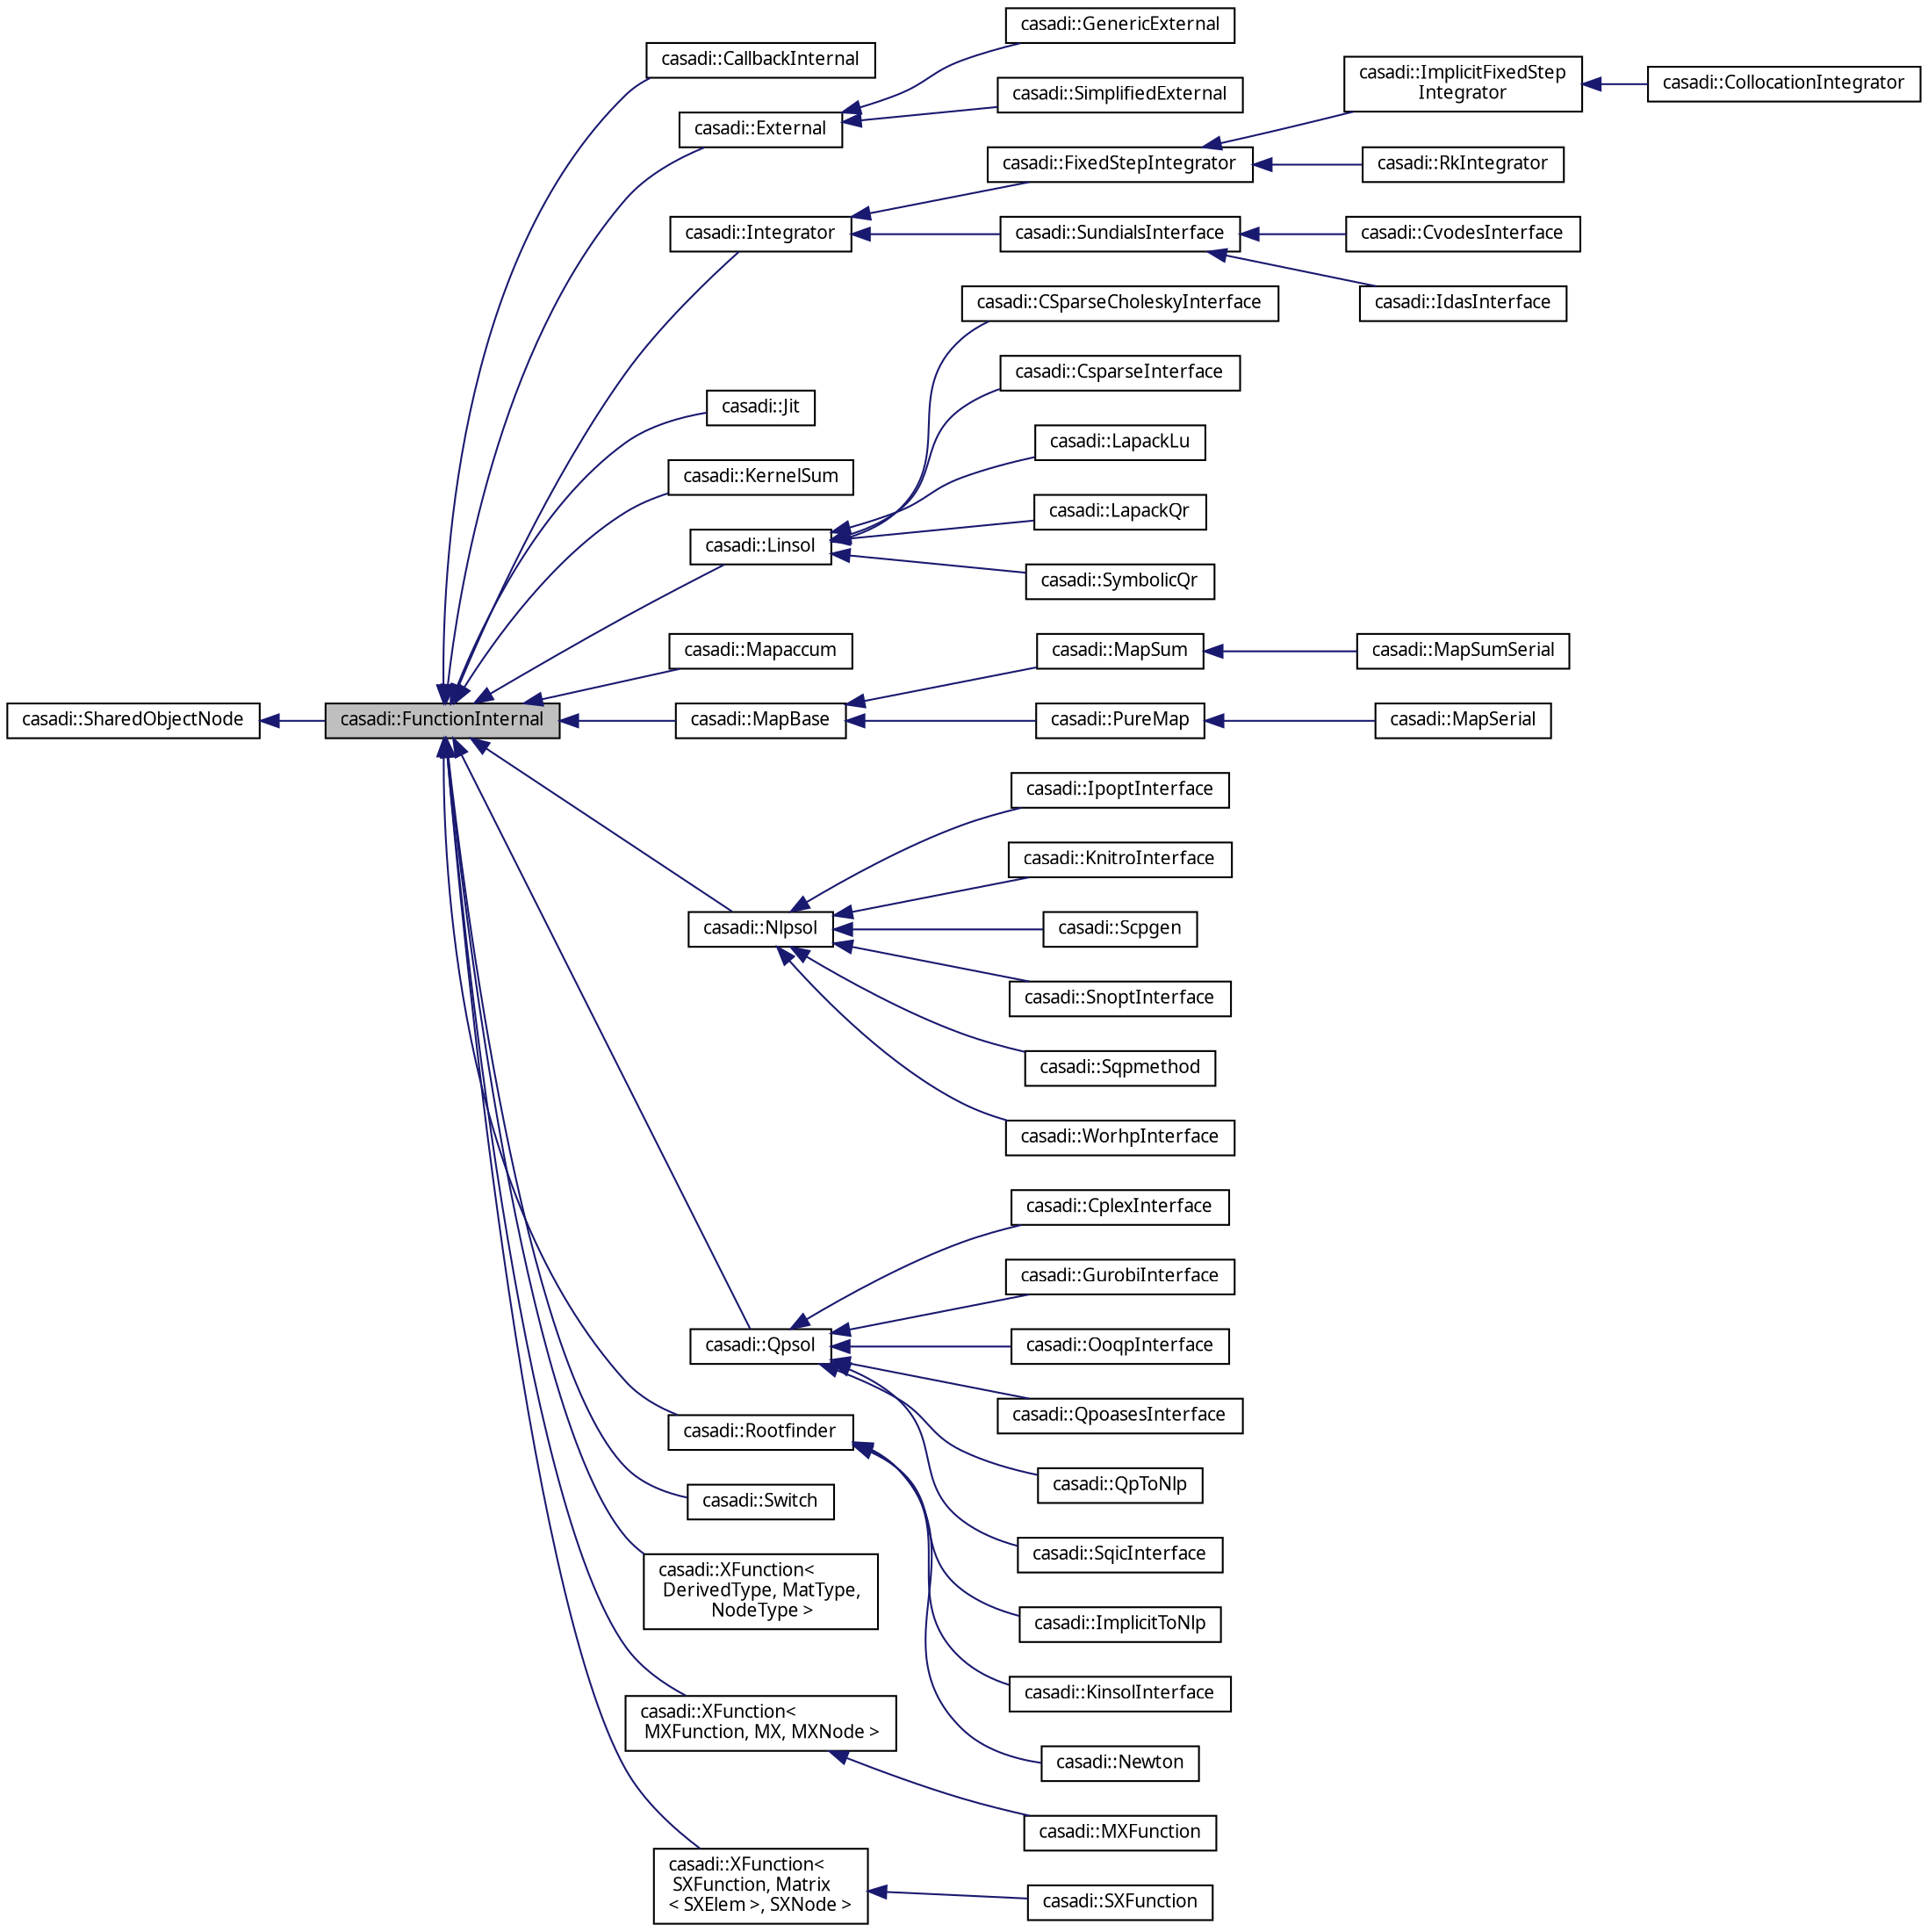 digraph "casadi::FunctionInternal"
{
  edge [fontname="FreeSans.ttf",fontsize="10",labelfontname="FreeSans.ttf",labelfontsize="10"];
  node [fontname="FreeSans.ttf",fontsize="10",shape=record];
  rankdir="LR";
  Node1 [label="casadi::FunctionInternal",height=0.2,width=0.4,color="black", fillcolor="grey75", style="filled", fontcolor="black"];
  Node2 -> Node1 [dir="back",color="midnightblue",fontsize="10",style="solid",fontname="FreeSans.ttf"];
  Node2 [label="casadi::SharedObjectNode",height=0.2,width=0.4,color="black", fillcolor="white", style="filled",URL="$d9/dd3/classcasadi_1_1SharedObjectNode.html"];
  Node1 -> Node3 [dir="back",color="midnightblue",fontsize="10",style="solid",fontname="FreeSans.ttf"];
  Node3 [label="casadi::CallbackInternal",height=0.2,width=0.4,color="black", fillcolor="white", style="filled",URL="$df/d13/classcasadi_1_1CallbackInternal.html"];
  Node1 -> Node4 [dir="back",color="midnightblue",fontsize="10",style="solid",fontname="FreeSans.ttf"];
  Node4 [label="casadi::External",height=0.2,width=0.4,color="black", fillcolor="white", style="filled",URL="$d8/db5/classcasadi_1_1External.html"];
  Node4 -> Node5 [dir="back",color="midnightblue",fontsize="10",style="solid",fontname="FreeSans.ttf"];
  Node5 [label="casadi::GenericExternal",height=0.2,width=0.4,color="black", fillcolor="white", style="filled",URL="$de/de8/classcasadi_1_1GenericExternal.html"];
  Node4 -> Node6 [dir="back",color="midnightblue",fontsize="10",style="solid",fontname="FreeSans.ttf"];
  Node6 [label="casadi::SimplifiedExternal",height=0.2,width=0.4,color="black", fillcolor="white", style="filled",URL="$d4/dfb/classcasadi_1_1SimplifiedExternal.html"];
  Node1 -> Node7 [dir="back",color="midnightblue",fontsize="10",style="solid",fontname="FreeSans.ttf"];
  Node7 [label="casadi::Integrator",height=0.2,width=0.4,color="black", fillcolor="white", style="filled",URL="$db/d3d/classcasadi_1_1Integrator.html",tooltip="Internal storage for integrator related data. "];
  Node7 -> Node8 [dir="back",color="midnightblue",fontsize="10",style="solid",fontname="FreeSans.ttf"];
  Node8 [label="casadi::FixedStepIntegrator",height=0.2,width=0.4,color="black", fillcolor="white", style="filled",URL="$da/da8/classcasadi_1_1FixedStepIntegrator.html"];
  Node8 -> Node9 [dir="back",color="midnightblue",fontsize="10",style="solid",fontname="FreeSans.ttf"];
  Node9 [label="casadi::ImplicitFixedStep\lIntegrator",height=0.2,width=0.4,color="black", fillcolor="white", style="filled",URL="$d8/d7b/classcasadi_1_1ImplicitFixedStepIntegrator.html"];
  Node9 -> Node10 [dir="back",color="midnightblue",fontsize="10",style="solid",fontname="FreeSans.ttf"];
  Node10 [label="casadi::CollocationIntegrator",height=0.2,width=0.4,color="black", fillcolor="white", style="filled",URL="$d1/d2f/classcasadi_1_1CollocationIntegrator.html",tooltip="&#39;collocation&#39; plugin for Integrator "];
  Node8 -> Node11 [dir="back",color="midnightblue",fontsize="10",style="solid",fontname="FreeSans.ttf"];
  Node11 [label="casadi::RkIntegrator",height=0.2,width=0.4,color="black", fillcolor="white", style="filled",URL="$d6/d6e/classcasadi_1_1RkIntegrator.html",tooltip="&#39;rk&#39; plugin for Integrator "];
  Node7 -> Node12 [dir="back",color="midnightblue",fontsize="10",style="solid",fontname="FreeSans.ttf"];
  Node12 [label="casadi::SundialsInterface",height=0.2,width=0.4,color="black", fillcolor="white", style="filled",URL="$d6/d90/classcasadi_1_1SundialsInterface.html"];
  Node12 -> Node13 [dir="back",color="midnightblue",fontsize="10",style="solid",fontname="FreeSans.ttf"];
  Node13 [label="casadi::CvodesInterface",height=0.2,width=0.4,color="black", fillcolor="white", style="filled",URL="$d2/d5f/classcasadi_1_1CvodesInterface.html",tooltip="&#39;cvodes&#39; plugin for Integrator "];
  Node12 -> Node14 [dir="back",color="midnightblue",fontsize="10",style="solid",fontname="FreeSans.ttf"];
  Node14 [label="casadi::IdasInterface",height=0.2,width=0.4,color="black", fillcolor="white", style="filled",URL="$d2/d52/classcasadi_1_1IdasInterface.html",tooltip="&#39;idas&#39; plugin for Integrator "];
  Node1 -> Node15 [dir="back",color="midnightblue",fontsize="10",style="solid",fontname="FreeSans.ttf"];
  Node15 [label="casadi::Jit",height=0.2,width=0.4,color="black", fillcolor="white", style="filled",URL="$dd/d54/classcasadi_1_1Jit.html"];
  Node1 -> Node16 [dir="back",color="midnightblue",fontsize="10",style="solid",fontname="FreeSans.ttf"];
  Node16 [label="casadi::KernelSum",height=0.2,width=0.4,color="black", fillcolor="white", style="filled",URL="$dd/db9/classcasadi_1_1KernelSum.html"];
  Node1 -> Node17 [dir="back",color="midnightblue",fontsize="10",style="solid",fontname="FreeSans.ttf"];
  Node17 [label="casadi::Linsol",height=0.2,width=0.4,color="black", fillcolor="white", style="filled",URL="$d5/d08/classcasadi_1_1Linsol.html"];
  Node17 -> Node18 [dir="back",color="midnightblue",fontsize="10",style="solid",fontname="FreeSans.ttf"];
  Node18 [label="casadi::CSparseCholeskyInterface",height=0.2,width=0.4,color="black", fillcolor="white", style="filled",URL="$de/dd2/classcasadi_1_1CSparseCholeskyInterface.html",tooltip="&#39;csparsecholesky&#39; plugin for Linsol "];
  Node17 -> Node19 [dir="back",color="midnightblue",fontsize="10",style="solid",fontname="FreeSans.ttf"];
  Node19 [label="casadi::CsparseInterface",height=0.2,width=0.4,color="black", fillcolor="white", style="filled",URL="$db/d12/classcasadi_1_1CsparseInterface.html",tooltip="&#39;csparse&#39; plugin for Linsol "];
  Node17 -> Node20 [dir="back",color="midnightblue",fontsize="10",style="solid",fontname="FreeSans.ttf"];
  Node20 [label="casadi::LapackLu",height=0.2,width=0.4,color="black", fillcolor="white", style="filled",URL="$db/d6e/classcasadi_1_1LapackLu.html",tooltip="&#39;lapacklu&#39; plugin for Linsol "];
  Node17 -> Node21 [dir="back",color="midnightblue",fontsize="10",style="solid",fontname="FreeSans.ttf"];
  Node21 [label="casadi::LapackQr",height=0.2,width=0.4,color="black", fillcolor="white", style="filled",URL="$d6/d45/classcasadi_1_1LapackQr.html",tooltip="&#39;lapackqr&#39; plugin for Linsol "];
  Node17 -> Node22 [dir="back",color="midnightblue",fontsize="10",style="solid",fontname="FreeSans.ttf"];
  Node22 [label="casadi::SymbolicQr",height=0.2,width=0.4,color="black", fillcolor="white", style="filled",URL="$d1/d15/classcasadi_1_1SymbolicQr.html",tooltip="&#39;symbolicqr&#39; plugin for Linsol "];
  Node1 -> Node23 [dir="back",color="midnightblue",fontsize="10",style="solid",fontname="FreeSans.ttf"];
  Node23 [label="casadi::Mapaccum",height=0.2,width=0.4,color="black", fillcolor="white", style="filled",URL="$da/d4b/classcasadi_1_1Mapaccum.html"];
  Node1 -> Node24 [dir="back",color="midnightblue",fontsize="10",style="solid",fontname="FreeSans.ttf"];
  Node24 [label="casadi::MapBase",height=0.2,width=0.4,color="black", fillcolor="white", style="filled",URL="$de/d7d/classcasadi_1_1MapBase.html"];
  Node24 -> Node25 [dir="back",color="midnightblue",fontsize="10",style="solid",fontname="FreeSans.ttf"];
  Node25 [label="casadi::MapSum",height=0.2,width=0.4,color="black", fillcolor="white", style="filled",URL="$d1/da7/classcasadi_1_1MapSum.html"];
  Node25 -> Node26 [dir="back",color="midnightblue",fontsize="10",style="solid",fontname="FreeSans.ttf"];
  Node26 [label="casadi::MapSumSerial",height=0.2,width=0.4,color="black", fillcolor="white", style="filled",URL="$d1/d41/classcasadi_1_1MapSumSerial.html"];
  Node24 -> Node27 [dir="back",color="midnightblue",fontsize="10",style="solid",fontname="FreeSans.ttf"];
  Node27 [label="casadi::PureMap",height=0.2,width=0.4,color="black", fillcolor="white", style="filled",URL="$de/d75/classcasadi_1_1PureMap.html"];
  Node27 -> Node28 [dir="back",color="midnightblue",fontsize="10",style="solid",fontname="FreeSans.ttf"];
  Node28 [label="casadi::MapSerial",height=0.2,width=0.4,color="black", fillcolor="white", style="filled",URL="$d8/da9/classcasadi_1_1MapSerial.html"];
  Node1 -> Node29 [dir="back",color="midnightblue",fontsize="10",style="solid",fontname="FreeSans.ttf"];
  Node29 [label="casadi::Nlpsol",height=0.2,width=0.4,color="black", fillcolor="white", style="filled",URL="$d8/dc2/classcasadi_1_1Nlpsol.html",tooltip="NLP solver storage class. "];
  Node29 -> Node30 [dir="back",color="midnightblue",fontsize="10",style="solid",fontname="FreeSans.ttf"];
  Node30 [label="casadi::IpoptInterface",height=0.2,width=0.4,color="black", fillcolor="white", style="filled",URL="$d7/d2f/classcasadi_1_1IpoptInterface.html",tooltip="&#39;ipopt&#39; plugin for Nlpsol "];
  Node29 -> Node31 [dir="back",color="midnightblue",fontsize="10",style="solid",fontname="FreeSans.ttf"];
  Node31 [label="casadi::KnitroInterface",height=0.2,width=0.4,color="black", fillcolor="white", style="filled",URL="$db/dba/classcasadi_1_1KnitroInterface.html",tooltip="&#39;knitro&#39; plugin for Nlpsol "];
  Node29 -> Node32 [dir="back",color="midnightblue",fontsize="10",style="solid",fontname="FreeSans.ttf"];
  Node32 [label="casadi::Scpgen",height=0.2,width=0.4,color="black", fillcolor="white", style="filled",URL="$d6/dd8/classcasadi_1_1Scpgen.html",tooltip="&#39;scpgen&#39; plugin for Nlpsol "];
  Node29 -> Node33 [dir="back",color="midnightblue",fontsize="10",style="solid",fontname="FreeSans.ttf"];
  Node33 [label="casadi::SnoptInterface",height=0.2,width=0.4,color="black", fillcolor="white", style="filled",URL="$d8/d05/classcasadi_1_1SnoptInterface.html",tooltip="&#39;snopt&#39; plugin for Nlpsol "];
  Node29 -> Node34 [dir="back",color="midnightblue",fontsize="10",style="solid",fontname="FreeSans.ttf"];
  Node34 [label="casadi::Sqpmethod",height=0.2,width=0.4,color="black", fillcolor="white", style="filled",URL="$d8/dad/classcasadi_1_1Sqpmethod.html",tooltip="&#39;sqpmethod&#39; plugin for Nlpsol "];
  Node29 -> Node35 [dir="back",color="midnightblue",fontsize="10",style="solid",fontname="FreeSans.ttf"];
  Node35 [label="casadi::WorhpInterface",height=0.2,width=0.4,color="black", fillcolor="white", style="filled",URL="$d5/d79/classcasadi_1_1WorhpInterface.html",tooltip="&#39;worhp&#39; plugin for Nlpsol "];
  Node1 -> Node36 [dir="back",color="midnightblue",fontsize="10",style="solid",fontname="FreeSans.ttf"];
  Node36 [label="casadi::Qpsol",height=0.2,width=0.4,color="black", fillcolor="white", style="filled",URL="$d4/d85/classcasadi_1_1Qpsol.html",tooltip="Internal class. "];
  Node36 -> Node37 [dir="back",color="midnightblue",fontsize="10",style="solid",fontname="FreeSans.ttf"];
  Node37 [label="casadi::CplexInterface",height=0.2,width=0.4,color="black", fillcolor="white", style="filled",URL="$d3/d93/classcasadi_1_1CplexInterface.html",tooltip="&#39;cplex&#39; plugin for Qpsol "];
  Node36 -> Node38 [dir="back",color="midnightblue",fontsize="10",style="solid",fontname="FreeSans.ttf"];
  Node38 [label="casadi::GurobiInterface",height=0.2,width=0.4,color="black", fillcolor="white", style="filled",URL="$de/d8c/classcasadi_1_1GurobiInterface.html",tooltip="&#39;gurobi&#39; plugin for Qpsol "];
  Node36 -> Node39 [dir="back",color="midnightblue",fontsize="10",style="solid",fontname="FreeSans.ttf"];
  Node39 [label="casadi::OoqpInterface",height=0.2,width=0.4,color="black", fillcolor="white", style="filled",URL="$db/dbb/classcasadi_1_1OoqpInterface.html",tooltip="&#39;ooqp&#39; plugin for Qpsol "];
  Node36 -> Node40 [dir="back",color="midnightblue",fontsize="10",style="solid",fontname="FreeSans.ttf"];
  Node40 [label="casadi::QpoasesInterface",height=0.2,width=0.4,color="black", fillcolor="white", style="filled",URL="$d5/d43/classcasadi_1_1QpoasesInterface.html",tooltip="&#39;qpoases&#39; plugin for Qpsol "];
  Node36 -> Node41 [dir="back",color="midnightblue",fontsize="10",style="solid",fontname="FreeSans.ttf"];
  Node41 [label="casadi::QpToNlp",height=0.2,width=0.4,color="black", fillcolor="white", style="filled",URL="$dd/dd9/classcasadi_1_1QpToNlp.html",tooltip="&#39;nlp&#39; plugin for Qpsol "];
  Node36 -> Node42 [dir="back",color="midnightblue",fontsize="10",style="solid",fontname="FreeSans.ttf"];
  Node42 [label="casadi::SqicInterface",height=0.2,width=0.4,color="black", fillcolor="white", style="filled",URL="$df/d48/classcasadi_1_1SqicInterface.html",tooltip="&#39;sqic&#39; plugin for Qpsol "];
  Node1 -> Node43 [dir="back",color="midnightblue",fontsize="10",style="solid",fontname="FreeSans.ttf"];
  Node43 [label="casadi::Rootfinder",height=0.2,width=0.4,color="black", fillcolor="white", style="filled",URL="$d4/d10/classcasadi_1_1Rootfinder.html",tooltip="Internal class. "];
  Node43 -> Node44 [dir="back",color="midnightblue",fontsize="10",style="solid",fontname="FreeSans.ttf"];
  Node44 [label="casadi::ImplicitToNlp",height=0.2,width=0.4,color="black", fillcolor="white", style="filled",URL="$d5/d7e/classcasadi_1_1ImplicitToNlp.html",tooltip="&#39;nlp&#39; plugin for Rootfinder "];
  Node43 -> Node45 [dir="back",color="midnightblue",fontsize="10",style="solid",fontname="FreeSans.ttf"];
  Node45 [label="casadi::KinsolInterface",height=0.2,width=0.4,color="black", fillcolor="white", style="filled",URL="$d6/def/classcasadi_1_1KinsolInterface.html",tooltip="&#39;kinsol&#39; plugin for Rootfinder "];
  Node43 -> Node46 [dir="back",color="midnightblue",fontsize="10",style="solid",fontname="FreeSans.ttf"];
  Node46 [label="casadi::Newton",height=0.2,width=0.4,color="black", fillcolor="white", style="filled",URL="$dd/d69/classcasadi_1_1Newton.html",tooltip="&#39;newton&#39; plugin for Rootfinder "];
  Node1 -> Node47 [dir="back",color="midnightblue",fontsize="10",style="solid",fontname="FreeSans.ttf"];
  Node47 [label="casadi::Switch",height=0.2,width=0.4,color="black", fillcolor="white", style="filled",URL="$d5/da2/classcasadi_1_1Switch.html"];
  Node1 -> Node48 [dir="back",color="midnightblue",fontsize="10",style="solid",fontname="FreeSans.ttf"];
  Node48 [label="casadi::XFunction\<\l DerivedType, MatType,\l NodeType \>",height=0.2,width=0.4,color="black", fillcolor="white", style="filled",URL="$d7/d72/classcasadi_1_1XFunction.html",tooltip="Internal node class for the base class of SXFunction and MXFunction (lacks a public counterpart) The ..."];
  Node1 -> Node49 [dir="back",color="midnightblue",fontsize="10",style="solid",fontname="FreeSans.ttf"];
  Node49 [label="casadi::XFunction\<\l MXFunction, MX, MXNode \>",height=0.2,width=0.4,color="black", fillcolor="white", style="filled",URL="$d7/d72/classcasadi_1_1XFunction.html"];
  Node49 -> Node50 [dir="back",color="midnightblue",fontsize="10",style="solid",fontname="FreeSans.ttf"];
  Node50 [label="casadi::MXFunction",height=0.2,width=0.4,color="black", fillcolor="white", style="filled",URL="$d6/dfe/classcasadi_1_1MXFunction.html",tooltip="Internal node class for MXFunction. "];
  Node1 -> Node51 [dir="back",color="midnightblue",fontsize="10",style="solid",fontname="FreeSans.ttf"];
  Node51 [label="casadi::XFunction\<\l SXFunction, Matrix\l\< SXElem \>, SXNode \>",height=0.2,width=0.4,color="black", fillcolor="white", style="filled",URL="$d7/d72/classcasadi_1_1XFunction.html"];
  Node51 -> Node52 [dir="back",color="midnightblue",fontsize="10",style="solid",fontname="FreeSans.ttf"];
  Node52 [label="casadi::SXFunction",height=0.2,width=0.4,color="black", fillcolor="white", style="filled",URL="$df/d79/classcasadi_1_1SXFunction.html",tooltip="Internal node class for SXFunction Do not use any internal class directly - always use the public Fun..."];
}
